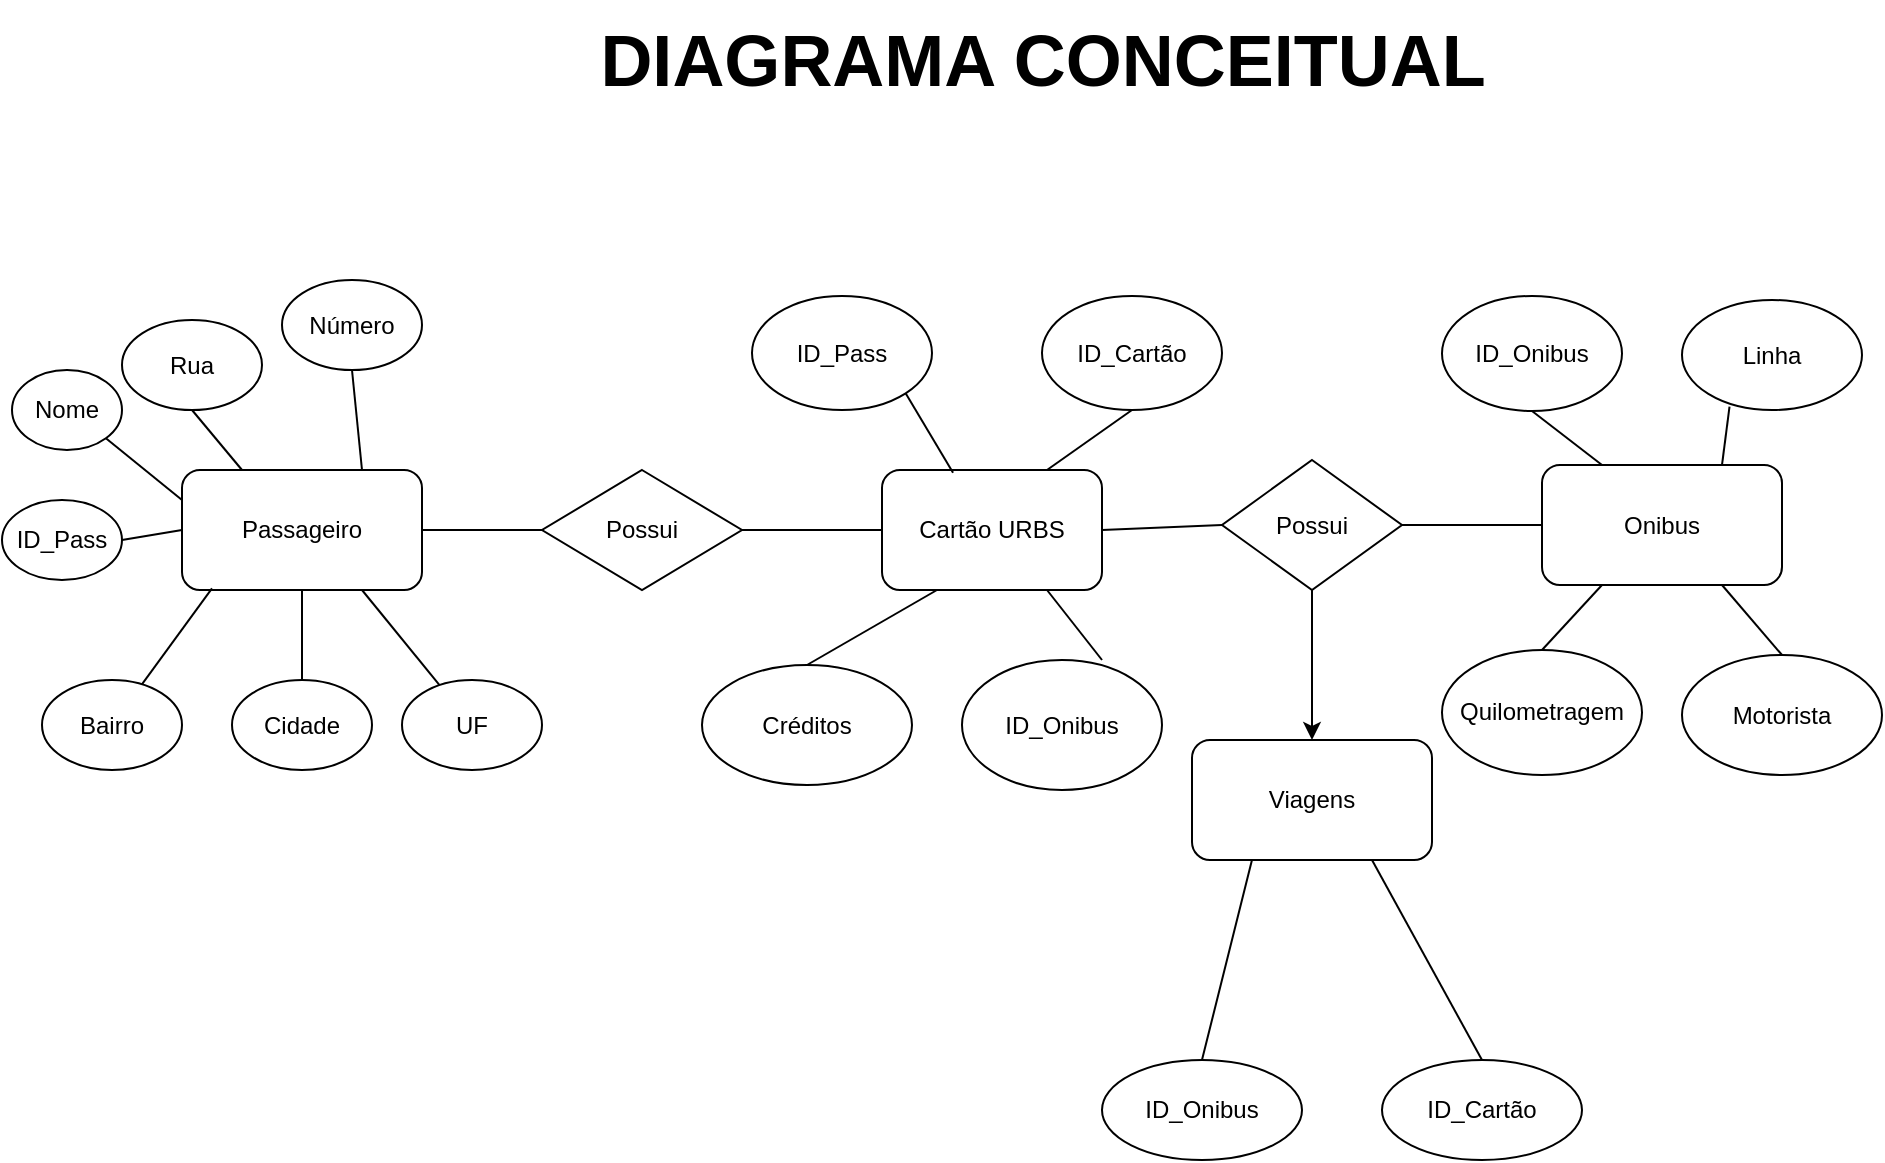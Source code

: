 <mxfile version="20.7.3" type="github">
  <diagram id="C5RBs43oDa-KdzZeNtuy" name="Page-1">
    <mxGraphModel dx="1028" dy="569" grid="1" gridSize="10" guides="1" tooltips="1" connect="1" arrows="1" fold="1" page="1" pageScale="1" pageWidth="827" pageHeight="1169" math="0" shadow="0">
      <root>
        <mxCell id="WIyWlLk6GJQsqaUBKTNV-0" />
        <mxCell id="WIyWlLk6GJQsqaUBKTNV-1" parent="WIyWlLk6GJQsqaUBKTNV-0" />
        <mxCell id="KNxOe-r_4k1k-nw4Xo-1-0" value="Passageiro" style="rounded=1;whiteSpace=wrap;html=1;" vertex="1" parent="WIyWlLk6GJQsqaUBKTNV-1">
          <mxGeometry x="90" y="265" width="120" height="60" as="geometry" />
        </mxCell>
        <mxCell id="KNxOe-r_4k1k-nw4Xo-1-1" value="Onibus" style="rounded=1;whiteSpace=wrap;html=1;" vertex="1" parent="WIyWlLk6GJQsqaUBKTNV-1">
          <mxGeometry x="770" y="262.5" width="120" height="60" as="geometry" />
        </mxCell>
        <mxCell id="KNxOe-r_4k1k-nw4Xo-1-2" value="Cartão URBS" style="rounded=1;whiteSpace=wrap;html=1;" vertex="1" parent="WIyWlLk6GJQsqaUBKTNV-1">
          <mxGeometry x="440" y="265" width="110" height="60" as="geometry" />
        </mxCell>
        <mxCell id="KNxOe-r_4k1k-nw4Xo-1-3" value="ID_Pass" style="ellipse;whiteSpace=wrap;html=1;" vertex="1" parent="WIyWlLk6GJQsqaUBKTNV-1">
          <mxGeometry y="280" width="60" height="40" as="geometry" />
        </mxCell>
        <mxCell id="KNxOe-r_4k1k-nw4Xo-1-4" value="Nome" style="ellipse;whiteSpace=wrap;html=1;" vertex="1" parent="WIyWlLk6GJQsqaUBKTNV-1">
          <mxGeometry x="5" y="215" width="55" height="40" as="geometry" />
        </mxCell>
        <mxCell id="KNxOe-r_4k1k-nw4Xo-1-5" value="Possui" style="rhombus;whiteSpace=wrap;html=1;" vertex="1" parent="WIyWlLk6GJQsqaUBKTNV-1">
          <mxGeometry x="270" y="265" width="100" height="60" as="geometry" />
        </mxCell>
        <mxCell id="KNxOe-r_4k1k-nw4Xo-1-6" value="Rua" style="ellipse;whiteSpace=wrap;html=1;" vertex="1" parent="WIyWlLk6GJQsqaUBKTNV-1">
          <mxGeometry x="60" y="190" width="70" height="45" as="geometry" />
        </mxCell>
        <mxCell id="KNxOe-r_4k1k-nw4Xo-1-7" value="Número" style="ellipse;whiteSpace=wrap;html=1;" vertex="1" parent="WIyWlLk6GJQsqaUBKTNV-1">
          <mxGeometry x="140" y="170" width="70" height="45" as="geometry" />
        </mxCell>
        <mxCell id="KNxOe-r_4k1k-nw4Xo-1-8" value="Bairro" style="ellipse;whiteSpace=wrap;html=1;" vertex="1" parent="WIyWlLk6GJQsqaUBKTNV-1">
          <mxGeometry x="20" y="370" width="70" height="45" as="geometry" />
        </mxCell>
        <mxCell id="KNxOe-r_4k1k-nw4Xo-1-9" value="Cidade" style="ellipse;whiteSpace=wrap;html=1;" vertex="1" parent="WIyWlLk6GJQsqaUBKTNV-1">
          <mxGeometry x="115" y="370" width="70" height="45" as="geometry" />
        </mxCell>
        <mxCell id="KNxOe-r_4k1k-nw4Xo-1-10" value="UF" style="ellipse;whiteSpace=wrap;html=1;" vertex="1" parent="WIyWlLk6GJQsqaUBKTNV-1">
          <mxGeometry x="200" y="370" width="70" height="45" as="geometry" />
        </mxCell>
        <mxCell id="KNxOe-r_4k1k-nw4Xo-1-11" value="" style="endArrow=none;html=1;rounded=0;entryX=0.5;entryY=1;entryDx=0;entryDy=0;exitX=0.75;exitY=0;exitDx=0;exitDy=0;" edge="1" parent="WIyWlLk6GJQsqaUBKTNV-1" source="KNxOe-r_4k1k-nw4Xo-1-0" target="KNxOe-r_4k1k-nw4Xo-1-7">
          <mxGeometry width="50" height="50" relative="1" as="geometry">
            <mxPoint x="170" y="260" as="sourcePoint" />
            <mxPoint x="220" y="210" as="targetPoint" />
          </mxGeometry>
        </mxCell>
        <mxCell id="KNxOe-r_4k1k-nw4Xo-1-12" value="" style="endArrow=none;html=1;rounded=0;entryX=0.125;entryY=0.987;entryDx=0;entryDy=0;entryPerimeter=0;" edge="1" parent="WIyWlLk6GJQsqaUBKTNV-1" source="KNxOe-r_4k1k-nw4Xo-1-8" target="KNxOe-r_4k1k-nw4Xo-1-0">
          <mxGeometry width="50" height="50" relative="1" as="geometry">
            <mxPoint x="90" y="340" as="sourcePoint" />
            <mxPoint x="140" y="290" as="targetPoint" />
          </mxGeometry>
        </mxCell>
        <mxCell id="KNxOe-r_4k1k-nw4Xo-1-16" value="" style="endArrow=none;html=1;rounded=0;exitX=0.75;exitY=1;exitDx=0;exitDy=0;" edge="1" parent="WIyWlLk6GJQsqaUBKTNV-1" source="KNxOe-r_4k1k-nw4Xo-1-0" target="KNxOe-r_4k1k-nw4Xo-1-10">
          <mxGeometry width="50" height="50" relative="1" as="geometry">
            <mxPoint x="300" y="350" as="sourcePoint" />
            <mxPoint x="350" y="300" as="targetPoint" />
          </mxGeometry>
        </mxCell>
        <mxCell id="KNxOe-r_4k1k-nw4Xo-1-17" value="" style="endArrow=none;html=1;rounded=0;entryX=0.5;entryY=1;entryDx=0;entryDy=0;exitX=0.5;exitY=0;exitDx=0;exitDy=0;" edge="1" parent="WIyWlLk6GJQsqaUBKTNV-1" source="KNxOe-r_4k1k-nw4Xo-1-9" target="KNxOe-r_4k1k-nw4Xo-1-0">
          <mxGeometry width="50" height="50" relative="1" as="geometry">
            <mxPoint x="300" y="350" as="sourcePoint" />
            <mxPoint x="350" y="300" as="targetPoint" />
          </mxGeometry>
        </mxCell>
        <mxCell id="KNxOe-r_4k1k-nw4Xo-1-18" value="" style="endArrow=none;html=1;rounded=0;exitX=1;exitY=0.5;exitDx=0;exitDy=0;entryX=0;entryY=0.5;entryDx=0;entryDy=0;" edge="1" parent="WIyWlLk6GJQsqaUBKTNV-1" source="KNxOe-r_4k1k-nw4Xo-1-3" target="KNxOe-r_4k1k-nw4Xo-1-0">
          <mxGeometry width="50" height="50" relative="1" as="geometry">
            <mxPoint x="300" y="350" as="sourcePoint" />
            <mxPoint x="350" y="300" as="targetPoint" />
          </mxGeometry>
        </mxCell>
        <mxCell id="KNxOe-r_4k1k-nw4Xo-1-20" value="" style="endArrow=none;html=1;rounded=0;entryX=0.5;entryY=1;entryDx=0;entryDy=0;exitX=0.25;exitY=0;exitDx=0;exitDy=0;" edge="1" parent="WIyWlLk6GJQsqaUBKTNV-1" source="KNxOe-r_4k1k-nw4Xo-1-0" target="KNxOe-r_4k1k-nw4Xo-1-6">
          <mxGeometry width="50" height="50" relative="1" as="geometry">
            <mxPoint x="300" y="350" as="sourcePoint" />
            <mxPoint x="350" y="300" as="targetPoint" />
          </mxGeometry>
        </mxCell>
        <mxCell id="KNxOe-r_4k1k-nw4Xo-1-21" value="" style="endArrow=none;html=1;rounded=0;entryX=1;entryY=1;entryDx=0;entryDy=0;exitX=0;exitY=0.25;exitDx=0;exitDy=0;" edge="1" parent="WIyWlLk6GJQsqaUBKTNV-1" source="KNxOe-r_4k1k-nw4Xo-1-0" target="KNxOe-r_4k1k-nw4Xo-1-4">
          <mxGeometry width="50" height="50" relative="1" as="geometry">
            <mxPoint x="300" y="350" as="sourcePoint" />
            <mxPoint x="350" y="300" as="targetPoint" />
          </mxGeometry>
        </mxCell>
        <mxCell id="KNxOe-r_4k1k-nw4Xo-1-22" value="" style="endArrow=none;html=1;rounded=0;exitX=1;exitY=0.5;exitDx=0;exitDy=0;entryX=0;entryY=0.5;entryDx=0;entryDy=0;" edge="1" parent="WIyWlLk6GJQsqaUBKTNV-1" source="KNxOe-r_4k1k-nw4Xo-1-0" target="KNxOe-r_4k1k-nw4Xo-1-5">
          <mxGeometry width="50" height="50" relative="1" as="geometry">
            <mxPoint x="300" y="350" as="sourcePoint" />
            <mxPoint x="350" y="300" as="targetPoint" />
          </mxGeometry>
        </mxCell>
        <mxCell id="KNxOe-r_4k1k-nw4Xo-1-23" value="" style="endArrow=none;html=1;rounded=0;entryX=1;entryY=0.5;entryDx=0;entryDy=0;exitX=0;exitY=0.5;exitDx=0;exitDy=0;" edge="1" parent="WIyWlLk6GJQsqaUBKTNV-1" source="KNxOe-r_4k1k-nw4Xo-1-2" target="KNxOe-r_4k1k-nw4Xo-1-5">
          <mxGeometry width="50" height="50" relative="1" as="geometry">
            <mxPoint x="300" y="350" as="sourcePoint" />
            <mxPoint x="350" y="300" as="targetPoint" />
          </mxGeometry>
        </mxCell>
        <mxCell id="KNxOe-r_4k1k-nw4Xo-1-54" value="" style="edgeStyle=orthogonalEdgeStyle;rounded=0;orthogonalLoop=1;jettySize=auto;html=1;" edge="1" parent="WIyWlLk6GJQsqaUBKTNV-1" source="KNxOe-r_4k1k-nw4Xo-1-25" target="KNxOe-r_4k1k-nw4Xo-1-46">
          <mxGeometry relative="1" as="geometry" />
        </mxCell>
        <mxCell id="KNxOe-r_4k1k-nw4Xo-1-25" value="Possui" style="rhombus;whiteSpace=wrap;html=1;" vertex="1" parent="WIyWlLk6GJQsqaUBKTNV-1">
          <mxGeometry x="610" y="260" width="90" height="65" as="geometry" />
        </mxCell>
        <mxCell id="KNxOe-r_4k1k-nw4Xo-1-26" value="" style="endArrow=none;html=1;rounded=0;entryX=0;entryY=0.5;entryDx=0;entryDy=0;exitX=1;exitY=0.5;exitDx=0;exitDy=0;" edge="1" parent="WIyWlLk6GJQsqaUBKTNV-1" source="KNxOe-r_4k1k-nw4Xo-1-2" target="KNxOe-r_4k1k-nw4Xo-1-25">
          <mxGeometry width="50" height="50" relative="1" as="geometry">
            <mxPoint x="550" y="350" as="sourcePoint" />
            <mxPoint x="600" y="300" as="targetPoint" />
          </mxGeometry>
        </mxCell>
        <mxCell id="KNxOe-r_4k1k-nw4Xo-1-27" value="" style="endArrow=none;html=1;rounded=0;entryX=1;entryY=0.5;entryDx=0;entryDy=0;exitX=0;exitY=0.5;exitDx=0;exitDy=0;" edge="1" parent="WIyWlLk6GJQsqaUBKTNV-1" source="KNxOe-r_4k1k-nw4Xo-1-1" target="KNxOe-r_4k1k-nw4Xo-1-25">
          <mxGeometry width="50" height="50" relative="1" as="geometry">
            <mxPoint x="550" y="350" as="sourcePoint" />
            <mxPoint x="600" y="300" as="targetPoint" />
          </mxGeometry>
        </mxCell>
        <mxCell id="KNxOe-r_4k1k-nw4Xo-1-28" value="ID_Pass" style="ellipse;whiteSpace=wrap;html=1;" vertex="1" parent="WIyWlLk6GJQsqaUBKTNV-1">
          <mxGeometry x="375" y="178" width="90" height="57" as="geometry" />
        </mxCell>
        <mxCell id="KNxOe-r_4k1k-nw4Xo-1-29" value="ID_Cartão" style="ellipse;whiteSpace=wrap;html=1;" vertex="1" parent="WIyWlLk6GJQsqaUBKTNV-1">
          <mxGeometry x="520" y="178" width="90" height="57" as="geometry" />
        </mxCell>
        <mxCell id="KNxOe-r_4k1k-nw4Xo-1-30" value="Créditos" style="ellipse;whiteSpace=wrap;html=1;" vertex="1" parent="WIyWlLk6GJQsqaUBKTNV-1">
          <mxGeometry x="350" y="362.5" width="105" height="60" as="geometry" />
        </mxCell>
        <mxCell id="KNxOe-r_4k1k-nw4Xo-1-31" value="ID_Onibus" style="ellipse;whiteSpace=wrap;html=1;" vertex="1" parent="WIyWlLk6GJQsqaUBKTNV-1">
          <mxGeometry x="480" y="360" width="100" height="65" as="geometry" />
        </mxCell>
        <mxCell id="KNxOe-r_4k1k-nw4Xo-1-32" value="ID_Onibus" style="ellipse;whiteSpace=wrap;html=1;" vertex="1" parent="WIyWlLk6GJQsqaUBKTNV-1">
          <mxGeometry x="720" y="178" width="90" height="57.5" as="geometry" />
        </mxCell>
        <mxCell id="KNxOe-r_4k1k-nw4Xo-1-33" value="Linha" style="ellipse;whiteSpace=wrap;html=1;" vertex="1" parent="WIyWlLk6GJQsqaUBKTNV-1">
          <mxGeometry x="840" y="180" width="90" height="55" as="geometry" />
        </mxCell>
        <mxCell id="KNxOe-r_4k1k-nw4Xo-1-34" value="Quilometragem" style="ellipse;whiteSpace=wrap;html=1;" vertex="1" parent="WIyWlLk6GJQsqaUBKTNV-1">
          <mxGeometry x="720" y="355" width="100" height="62.5" as="geometry" />
        </mxCell>
        <mxCell id="KNxOe-r_4k1k-nw4Xo-1-35" value="Motorista" style="ellipse;whiteSpace=wrap;html=1;" vertex="1" parent="WIyWlLk6GJQsqaUBKTNV-1">
          <mxGeometry x="840" y="357.5" width="100" height="60" as="geometry" />
        </mxCell>
        <mxCell id="KNxOe-r_4k1k-nw4Xo-1-36" value="" style="endArrow=none;html=1;rounded=0;entryX=0.75;entryY=1;entryDx=0;entryDy=0;" edge="1" parent="WIyWlLk6GJQsqaUBKTNV-1" target="KNxOe-r_4k1k-nw4Xo-1-2">
          <mxGeometry width="50" height="50" relative="1" as="geometry">
            <mxPoint x="550" y="360" as="sourcePoint" />
            <mxPoint x="620" y="330" as="targetPoint" />
          </mxGeometry>
        </mxCell>
        <mxCell id="KNxOe-r_4k1k-nw4Xo-1-39" value="" style="endArrow=none;html=1;rounded=0;entryX=0.25;entryY=1;entryDx=0;entryDy=0;exitX=0.5;exitY=0;exitDx=0;exitDy=0;" edge="1" parent="WIyWlLk6GJQsqaUBKTNV-1" source="KNxOe-r_4k1k-nw4Xo-1-30" target="KNxOe-r_4k1k-nw4Xo-1-2">
          <mxGeometry width="50" height="50" relative="1" as="geometry">
            <mxPoint x="570" y="380" as="sourcePoint" />
            <mxPoint x="620" y="330" as="targetPoint" />
          </mxGeometry>
        </mxCell>
        <mxCell id="KNxOe-r_4k1k-nw4Xo-1-40" value="" style="endArrow=none;html=1;rounded=0;entryX=1;entryY=1;entryDx=0;entryDy=0;exitX=0.323;exitY=0.022;exitDx=0;exitDy=0;exitPerimeter=0;" edge="1" parent="WIyWlLk6GJQsqaUBKTNV-1" source="KNxOe-r_4k1k-nw4Xo-1-2" target="KNxOe-r_4k1k-nw4Xo-1-28">
          <mxGeometry width="50" height="50" relative="1" as="geometry">
            <mxPoint x="480" y="260" as="sourcePoint" />
            <mxPoint x="620" y="330" as="targetPoint" />
          </mxGeometry>
        </mxCell>
        <mxCell id="KNxOe-r_4k1k-nw4Xo-1-41" value="" style="endArrow=none;html=1;rounded=0;entryX=0.25;entryY=1;entryDx=0;entryDy=0;exitX=0.5;exitY=0;exitDx=0;exitDy=0;" edge="1" parent="WIyWlLk6GJQsqaUBKTNV-1" source="KNxOe-r_4k1k-nw4Xo-1-34" target="KNxOe-r_4k1k-nw4Xo-1-1">
          <mxGeometry width="50" height="50" relative="1" as="geometry">
            <mxPoint x="570" y="380" as="sourcePoint" />
            <mxPoint x="620" y="330" as="targetPoint" />
          </mxGeometry>
        </mxCell>
        <mxCell id="KNxOe-r_4k1k-nw4Xo-1-42" value="" style="endArrow=none;html=1;rounded=0;entryX=0.264;entryY=0.97;entryDx=0;entryDy=0;entryPerimeter=0;exitX=0.75;exitY=0;exitDx=0;exitDy=0;" edge="1" parent="WIyWlLk6GJQsqaUBKTNV-1" source="KNxOe-r_4k1k-nw4Xo-1-1" target="KNxOe-r_4k1k-nw4Xo-1-33">
          <mxGeometry width="50" height="50" relative="1" as="geometry">
            <mxPoint x="570" y="380" as="sourcePoint" />
            <mxPoint x="620" y="330" as="targetPoint" />
          </mxGeometry>
        </mxCell>
        <mxCell id="KNxOe-r_4k1k-nw4Xo-1-43" value="" style="endArrow=none;html=1;rounded=0;entryX=0.5;entryY=1;entryDx=0;entryDy=0;exitX=0.75;exitY=0;exitDx=0;exitDy=0;" edge="1" parent="WIyWlLk6GJQsqaUBKTNV-1" source="KNxOe-r_4k1k-nw4Xo-1-2" target="KNxOe-r_4k1k-nw4Xo-1-29">
          <mxGeometry width="50" height="50" relative="1" as="geometry">
            <mxPoint x="570" y="380" as="sourcePoint" />
            <mxPoint x="620" y="330" as="targetPoint" />
          </mxGeometry>
        </mxCell>
        <mxCell id="KNxOe-r_4k1k-nw4Xo-1-44" value="" style="endArrow=none;html=1;rounded=0;entryX=0.5;entryY=1;entryDx=0;entryDy=0;exitX=0.25;exitY=0;exitDx=0;exitDy=0;" edge="1" parent="WIyWlLk6GJQsqaUBKTNV-1" source="KNxOe-r_4k1k-nw4Xo-1-1" target="KNxOe-r_4k1k-nw4Xo-1-32">
          <mxGeometry width="50" height="50" relative="1" as="geometry">
            <mxPoint x="570" y="380" as="sourcePoint" />
            <mxPoint x="620" y="330" as="targetPoint" />
          </mxGeometry>
        </mxCell>
        <mxCell id="KNxOe-r_4k1k-nw4Xo-1-45" value="" style="endArrow=none;html=1;rounded=0;entryX=0.75;entryY=1;entryDx=0;entryDy=0;exitX=0.5;exitY=0;exitDx=0;exitDy=0;" edge="1" parent="WIyWlLk6GJQsqaUBKTNV-1" source="KNxOe-r_4k1k-nw4Xo-1-35" target="KNxOe-r_4k1k-nw4Xo-1-1">
          <mxGeometry width="50" height="50" relative="1" as="geometry">
            <mxPoint x="570" y="380" as="sourcePoint" />
            <mxPoint x="620" y="330" as="targetPoint" />
          </mxGeometry>
        </mxCell>
        <mxCell id="KNxOe-r_4k1k-nw4Xo-1-46" value="Viagens" style="rounded=1;whiteSpace=wrap;html=1;" vertex="1" parent="WIyWlLk6GJQsqaUBKTNV-1">
          <mxGeometry x="595" y="400" width="120" height="60" as="geometry" />
        </mxCell>
        <mxCell id="KNxOe-r_4k1k-nw4Xo-1-47" value="ID_Cartão" style="ellipse;whiteSpace=wrap;html=1;" vertex="1" parent="WIyWlLk6GJQsqaUBKTNV-1">
          <mxGeometry x="690" y="560" width="100" height="50" as="geometry" />
        </mxCell>
        <mxCell id="KNxOe-r_4k1k-nw4Xo-1-48" value="ID_Onibus" style="ellipse;whiteSpace=wrap;html=1;" vertex="1" parent="WIyWlLk6GJQsqaUBKTNV-1">
          <mxGeometry x="550" y="560" width="100" height="50" as="geometry" />
        </mxCell>
        <mxCell id="KNxOe-r_4k1k-nw4Xo-1-49" value="" style="endArrow=none;html=1;rounded=0;entryX=0.5;entryY=0;entryDx=0;entryDy=0;exitX=0.75;exitY=1;exitDx=0;exitDy=0;" edge="1" parent="WIyWlLk6GJQsqaUBKTNV-1" source="KNxOe-r_4k1k-nw4Xo-1-46" target="KNxOe-r_4k1k-nw4Xo-1-47">
          <mxGeometry width="50" height="50" relative="1" as="geometry">
            <mxPoint x="480" y="500" as="sourcePoint" />
            <mxPoint x="530" y="450" as="targetPoint" />
          </mxGeometry>
        </mxCell>
        <mxCell id="KNxOe-r_4k1k-nw4Xo-1-50" value="" style="endArrow=none;html=1;rounded=0;exitX=0.25;exitY=1;exitDx=0;exitDy=0;entryX=0.5;entryY=0;entryDx=0;entryDy=0;" edge="1" parent="WIyWlLk6GJQsqaUBKTNV-1" source="KNxOe-r_4k1k-nw4Xo-1-46" target="KNxOe-r_4k1k-nw4Xo-1-48">
          <mxGeometry width="50" height="50" relative="1" as="geometry">
            <mxPoint x="480" y="500" as="sourcePoint" />
            <mxPoint x="530" y="450" as="targetPoint" />
          </mxGeometry>
        </mxCell>
        <mxCell id="KNxOe-r_4k1k-nw4Xo-1-56" value="&lt;font style=&quot;font-size: 36px;&quot;&gt;&lt;b&gt;DIAGRAMA CONCEITUAL&lt;/b&gt;&lt;/font&gt;" style="text;html=1;align=center;verticalAlign=middle;resizable=0;points=[];autosize=1;strokeColor=none;fillColor=none;" vertex="1" parent="WIyWlLk6GJQsqaUBKTNV-1">
          <mxGeometry x="285" y="30" width="470" height="60" as="geometry" />
        </mxCell>
      </root>
    </mxGraphModel>
  </diagram>
</mxfile>
